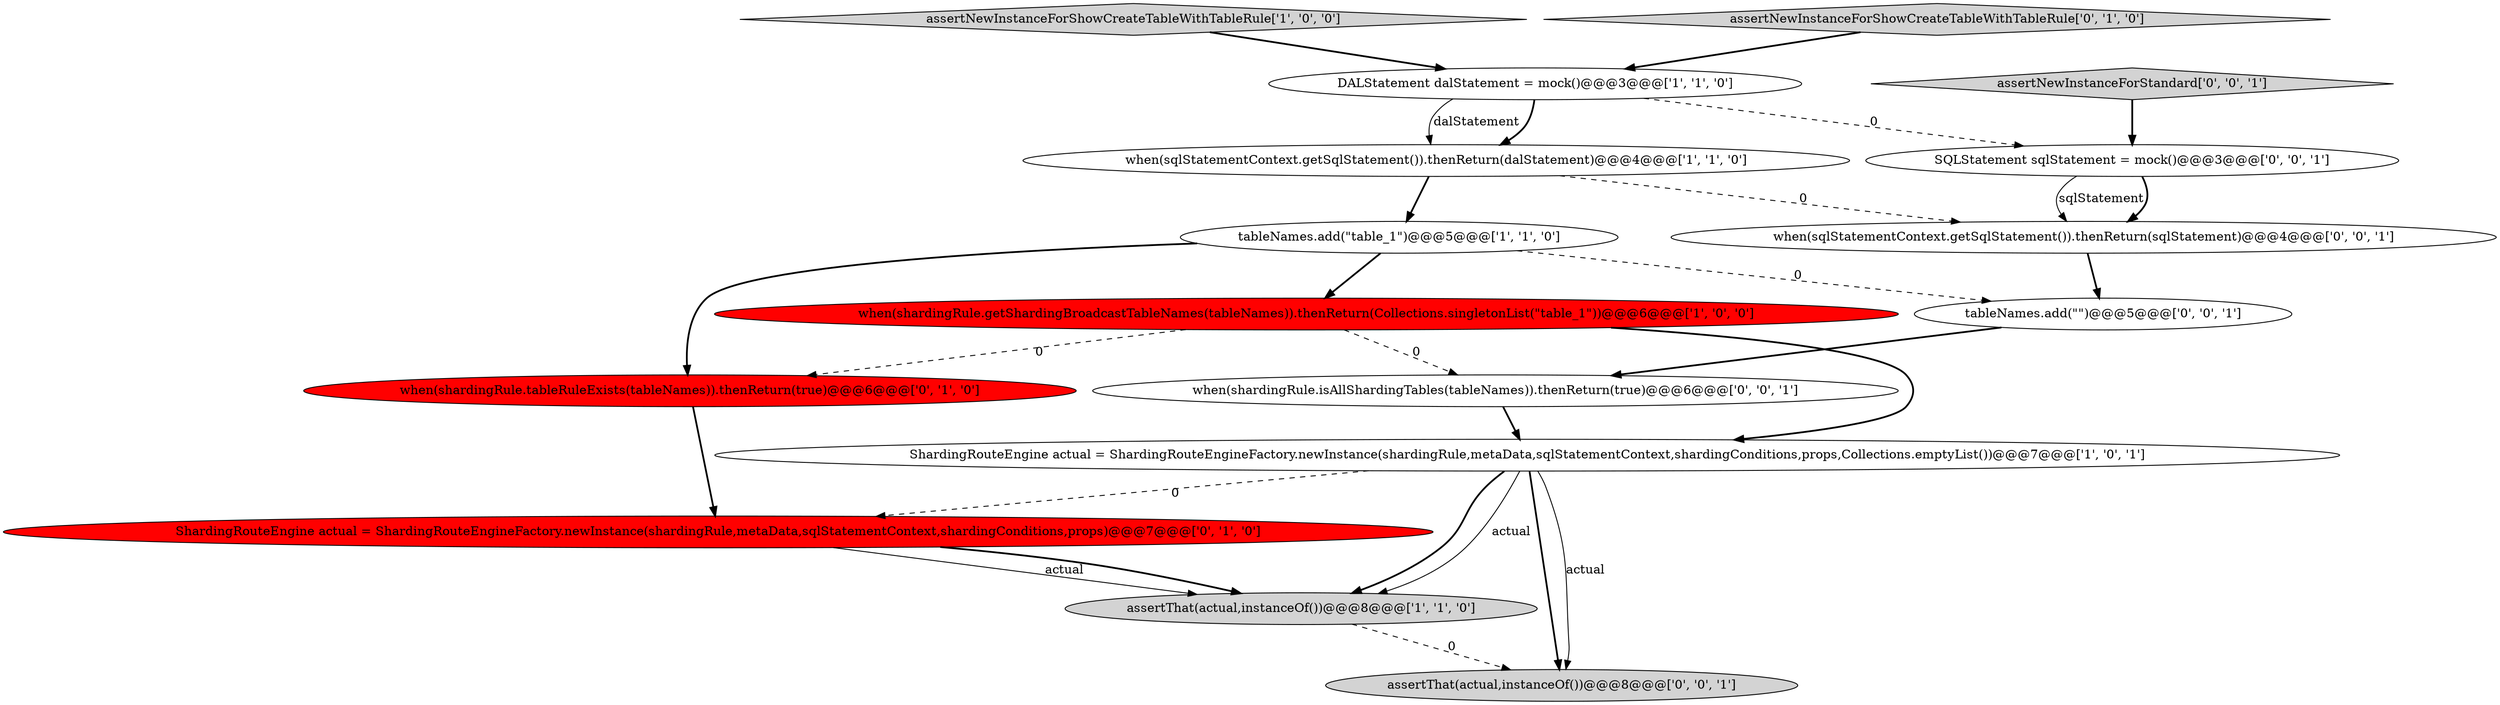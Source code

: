 digraph {
0 [style = filled, label = "tableNames.add(\"table_1\")@@@5@@@['1', '1', '0']", fillcolor = white, shape = ellipse image = "AAA0AAABBB1BBB"];
4 [style = filled, label = "when(shardingRule.getShardingBroadcastTableNames(tableNames)).thenReturn(Collections.singletonList(\"table_1\"))@@@6@@@['1', '0', '0']", fillcolor = red, shape = ellipse image = "AAA1AAABBB1BBB"];
2 [style = filled, label = "assertNewInstanceForShowCreateTableWithTableRule['1', '0', '0']", fillcolor = lightgray, shape = diamond image = "AAA0AAABBB1BBB"];
10 [style = filled, label = "tableNames.add(\"\")@@@5@@@['0', '0', '1']", fillcolor = white, shape = ellipse image = "AAA0AAABBB3BBB"];
12 [style = filled, label = "when(shardingRule.isAllShardingTables(tableNames)).thenReturn(true)@@@6@@@['0', '0', '1']", fillcolor = white, shape = ellipse image = "AAA0AAABBB3BBB"];
7 [style = filled, label = "ShardingRouteEngine actual = ShardingRouteEngineFactory.newInstance(shardingRule,metaData,sqlStatementContext,shardingConditions,props)@@@7@@@['0', '1', '0']", fillcolor = red, shape = ellipse image = "AAA1AAABBB2BBB"];
11 [style = filled, label = "SQLStatement sqlStatement = mock()@@@3@@@['0', '0', '1']", fillcolor = white, shape = ellipse image = "AAA0AAABBB3BBB"];
13 [style = filled, label = "assertNewInstanceForStandard['0', '0', '1']", fillcolor = lightgray, shape = diamond image = "AAA0AAABBB3BBB"];
1 [style = filled, label = "assertThat(actual,instanceOf())@@@8@@@['1', '1', '0']", fillcolor = lightgray, shape = ellipse image = "AAA0AAABBB1BBB"];
3 [style = filled, label = "ShardingRouteEngine actual = ShardingRouteEngineFactory.newInstance(shardingRule,metaData,sqlStatementContext,shardingConditions,props,Collections.emptyList())@@@7@@@['1', '0', '1']", fillcolor = white, shape = ellipse image = "AAA0AAABBB1BBB"];
14 [style = filled, label = "assertThat(actual,instanceOf())@@@8@@@['0', '0', '1']", fillcolor = lightgray, shape = ellipse image = "AAA0AAABBB3BBB"];
9 [style = filled, label = "assertNewInstanceForShowCreateTableWithTableRule['0', '1', '0']", fillcolor = lightgray, shape = diamond image = "AAA0AAABBB2BBB"];
6 [style = filled, label = "DALStatement dalStatement = mock()@@@3@@@['1', '1', '0']", fillcolor = white, shape = ellipse image = "AAA0AAABBB1BBB"];
15 [style = filled, label = "when(sqlStatementContext.getSqlStatement()).thenReturn(sqlStatement)@@@4@@@['0', '0', '1']", fillcolor = white, shape = ellipse image = "AAA0AAABBB3BBB"];
8 [style = filled, label = "when(shardingRule.tableRuleExists(tableNames)).thenReturn(true)@@@6@@@['0', '1', '0']", fillcolor = red, shape = ellipse image = "AAA1AAABBB2BBB"];
5 [style = filled, label = "when(sqlStatementContext.getSqlStatement()).thenReturn(dalStatement)@@@4@@@['1', '1', '0']", fillcolor = white, shape = ellipse image = "AAA0AAABBB1BBB"];
4->3 [style = bold, label=""];
15->10 [style = bold, label=""];
7->1 [style = solid, label="actual"];
7->1 [style = bold, label=""];
3->1 [style = bold, label=""];
1->14 [style = dashed, label="0"];
3->7 [style = dashed, label="0"];
2->6 [style = bold, label=""];
3->14 [style = bold, label=""];
6->11 [style = dashed, label="0"];
3->14 [style = solid, label="actual"];
11->15 [style = solid, label="sqlStatement"];
13->11 [style = bold, label=""];
0->10 [style = dashed, label="0"];
11->15 [style = bold, label=""];
8->7 [style = bold, label=""];
9->6 [style = bold, label=""];
3->1 [style = solid, label="actual"];
4->12 [style = dashed, label="0"];
6->5 [style = bold, label=""];
5->0 [style = bold, label=""];
0->4 [style = bold, label=""];
10->12 [style = bold, label=""];
6->5 [style = solid, label="dalStatement"];
0->8 [style = bold, label=""];
4->8 [style = dashed, label="0"];
12->3 [style = bold, label=""];
5->15 [style = dashed, label="0"];
}
